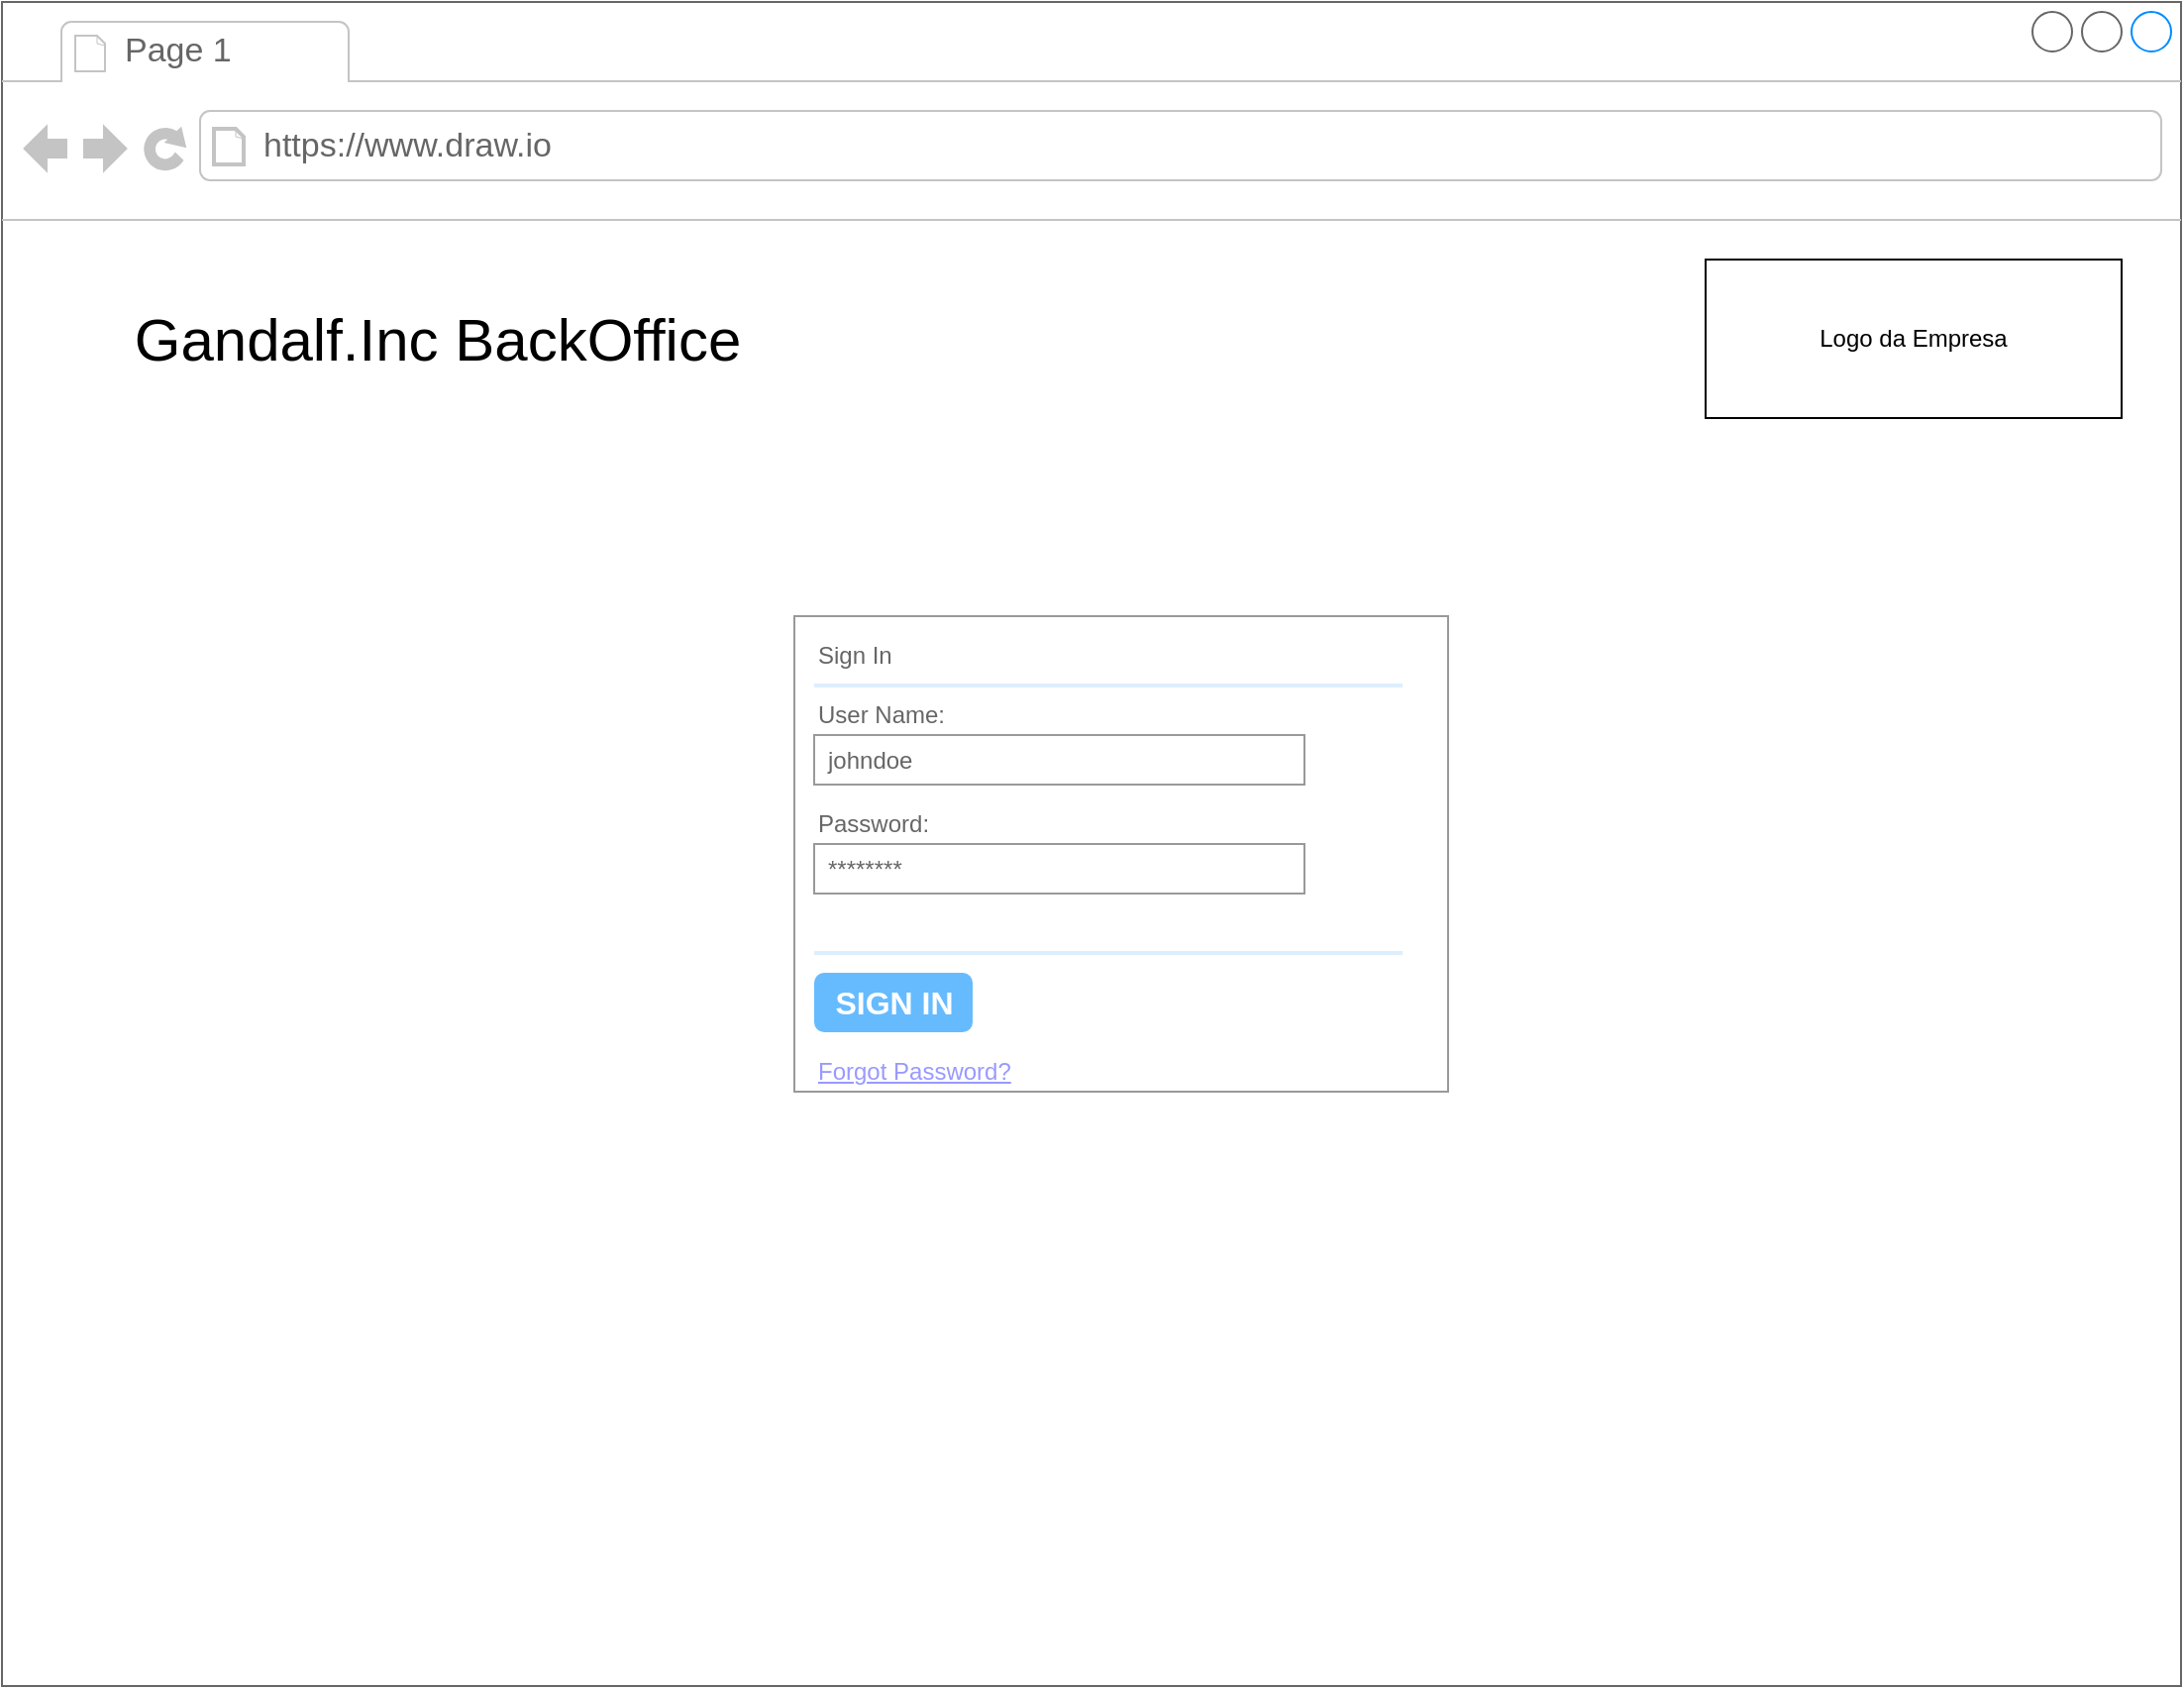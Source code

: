 <mxfile version="21.3.4" type="device" pages="3">
  <diagram name="Index" id="03018318-947c-dd8e-b7a3-06fadd420f32">
    <mxGraphModel dx="2314" dy="1059" grid="1" gridSize="10" guides="1" tooltips="1" connect="1" arrows="1" fold="1" page="1" pageScale="1" pageWidth="1100" pageHeight="850" background="none" math="0" shadow="0">
      <root>
        <mxCell id="0" />
        <mxCell id="1" parent="0" />
        <mxCell id="pczFL7EBJ7Z1fPpIKq4B-1" value="" style="strokeWidth=1;shadow=0;dashed=0;align=center;html=1;shape=mxgraph.mockup.containers.browserWindow;rSize=0;strokeColor=#666666;strokeColor2=#008cff;strokeColor3=#c4c4c4;mainText=,;recursiveResize=0;" vertex="1" parent="1">
          <mxGeometry y="60" width="1100" height="850" as="geometry" />
        </mxCell>
        <mxCell id="pczFL7EBJ7Z1fPpIKq4B-2" value="Page 1" style="strokeWidth=1;shadow=0;dashed=0;align=center;html=1;shape=mxgraph.mockup.containers.anchor;fontSize=17;fontColor=#666666;align=left;whiteSpace=wrap;" vertex="1" parent="pczFL7EBJ7Z1fPpIKq4B-1">
          <mxGeometry x="60" y="12" width="110" height="26" as="geometry" />
        </mxCell>
        <mxCell id="pczFL7EBJ7Z1fPpIKq4B-3" value="https://www.draw.io" style="strokeWidth=1;shadow=0;dashed=0;align=center;html=1;shape=mxgraph.mockup.containers.anchor;rSize=0;fontSize=17;fontColor=#666666;align=left;" vertex="1" parent="pczFL7EBJ7Z1fPpIKq4B-1">
          <mxGeometry x="130" y="60" width="250" height="26" as="geometry" />
        </mxCell>
        <mxCell id="pczFL7EBJ7Z1fPpIKq4B-4" value="" style="strokeWidth=1;shadow=0;dashed=0;align=center;html=1;shape=mxgraph.mockup.forms.rrect;rSize=0;strokeColor=#999999;fillColor=#ffffff;" vertex="1" parent="pczFL7EBJ7Z1fPpIKq4B-1">
          <mxGeometry x="400" y="310" width="330" height="240" as="geometry" />
        </mxCell>
        <mxCell id="pczFL7EBJ7Z1fPpIKq4B-5" value="Sign In" style="strokeWidth=1;shadow=0;dashed=0;align=center;html=1;shape=mxgraph.mockup.forms.anchor;fontSize=12;fontColor=#666666;align=left;resizeWidth=1;spacingLeft=0;" vertex="1" parent="pczFL7EBJ7Z1fPpIKq4B-4">
          <mxGeometry width="165" height="20" relative="1" as="geometry">
            <mxPoint x="10" y="10" as="offset" />
          </mxGeometry>
        </mxCell>
        <mxCell id="pczFL7EBJ7Z1fPpIKq4B-6" value="" style="shape=line;strokeColor=#ddeeff;strokeWidth=2;html=1;resizeWidth=1;" vertex="1" parent="pczFL7EBJ7Z1fPpIKq4B-4">
          <mxGeometry width="297" height="10" relative="1" as="geometry">
            <mxPoint x="10" y="30" as="offset" />
          </mxGeometry>
        </mxCell>
        <mxCell id="pczFL7EBJ7Z1fPpIKq4B-7" value="User Name:" style="strokeWidth=1;shadow=0;dashed=0;align=center;html=1;shape=mxgraph.mockup.forms.anchor;fontSize=12;fontColor=#666666;align=left;resizeWidth=1;spacingLeft=0;" vertex="1" parent="pczFL7EBJ7Z1fPpIKq4B-4">
          <mxGeometry width="165" height="20" relative="1" as="geometry">
            <mxPoint x="10" y="40" as="offset" />
          </mxGeometry>
        </mxCell>
        <mxCell id="pczFL7EBJ7Z1fPpIKq4B-8" value="johndoe" style="strokeWidth=1;shadow=0;dashed=0;align=center;html=1;shape=mxgraph.mockup.forms.rrect;rSize=0;strokeColor=#999999;fontColor=#666666;align=left;spacingLeft=5;resizeWidth=1;" vertex="1" parent="pczFL7EBJ7Z1fPpIKq4B-4">
          <mxGeometry width="247.5" height="25" relative="1" as="geometry">
            <mxPoint x="10" y="60" as="offset" />
          </mxGeometry>
        </mxCell>
        <mxCell id="pczFL7EBJ7Z1fPpIKq4B-9" value="Password:" style="strokeWidth=1;shadow=0;dashed=0;align=center;html=1;shape=mxgraph.mockup.forms.anchor;fontSize=12;fontColor=#666666;align=left;resizeWidth=1;spacingLeft=0;" vertex="1" parent="pczFL7EBJ7Z1fPpIKq4B-4">
          <mxGeometry width="165" height="20" relative="1" as="geometry">
            <mxPoint x="10" y="95" as="offset" />
          </mxGeometry>
        </mxCell>
        <mxCell id="pczFL7EBJ7Z1fPpIKq4B-10" value="********" style="strokeWidth=1;shadow=0;dashed=0;align=center;html=1;shape=mxgraph.mockup.forms.rrect;rSize=0;strokeColor=#999999;fontColor=#666666;align=left;spacingLeft=5;resizeWidth=1;" vertex="1" parent="pczFL7EBJ7Z1fPpIKq4B-4">
          <mxGeometry width="247.5" height="25" relative="1" as="geometry">
            <mxPoint x="10" y="115" as="offset" />
          </mxGeometry>
        </mxCell>
        <mxCell id="pczFL7EBJ7Z1fPpIKq4B-11" value="SIGN IN" style="strokeWidth=1;shadow=0;dashed=0;align=center;html=1;shape=mxgraph.mockup.forms.rrect;rSize=5;strokeColor=none;fontColor=#ffffff;fillColor=#66bbff;fontSize=16;fontStyle=1;" vertex="1" parent="pczFL7EBJ7Z1fPpIKq4B-4">
          <mxGeometry y="1" width="80" height="30" relative="1" as="geometry">
            <mxPoint x="10" y="-60" as="offset" />
          </mxGeometry>
        </mxCell>
        <mxCell id="pczFL7EBJ7Z1fPpIKq4B-12" value="Forgot Password?" style="strokeWidth=1;shadow=0;dashed=0;align=center;html=1;shape=mxgraph.mockup.forms.anchor;fontSize=12;fontColor=#9999ff;align=left;spacingLeft=0;fontStyle=4;resizeWidth=1;" vertex="1" parent="pczFL7EBJ7Z1fPpIKq4B-4">
          <mxGeometry y="1" width="247.5" height="20" relative="1" as="geometry">
            <mxPoint x="10" y="-20" as="offset" />
          </mxGeometry>
        </mxCell>
        <mxCell id="pczFL7EBJ7Z1fPpIKq4B-13" value="" style="shape=line;strokeColor=#ddeeff;strokeWidth=2;html=1;resizeWidth=1;" vertex="1" parent="pczFL7EBJ7Z1fPpIKq4B-4">
          <mxGeometry y="1" width="297" height="10" relative="1" as="geometry">
            <mxPoint x="10" y="-75" as="offset" />
          </mxGeometry>
        </mxCell>
        <mxCell id="pczFL7EBJ7Z1fPpIKq4B-16" value="Logo da Empresa" style="rounded=0;whiteSpace=wrap;html=1;" vertex="1" parent="pczFL7EBJ7Z1fPpIKq4B-1">
          <mxGeometry x="860" y="130" width="210" height="80" as="geometry" />
        </mxCell>
        <mxCell id="pczFL7EBJ7Z1fPpIKq4B-17" value="Gandalf.Inc BackOffice" style="text;html=1;strokeColor=none;fillColor=none;align=center;verticalAlign=middle;whiteSpace=wrap;rounded=0;fontSize=30;" vertex="1" parent="pczFL7EBJ7Z1fPpIKq4B-1">
          <mxGeometry x="10" y="130" width="420" height="80" as="geometry" />
        </mxCell>
      </root>
    </mxGraphModel>
  </diagram>
  <diagram name="dashboard" id="nl6WM0COLVxbT_RVehDY">
    <mxGraphModel dx="1540" dy="1166" grid="1" gridSize="10" guides="1" tooltips="1" connect="1" arrows="1" fold="1" page="1" pageScale="1" pageWidth="1100" pageHeight="850" background="none" math="0" shadow="0">
      <root>
        <mxCell id="le1aidjlX3W2Djtsnfig-0" />
        <mxCell id="le1aidjlX3W2Djtsnfig-1" parent="le1aidjlX3W2Djtsnfig-0" />
        <mxCell id="le1aidjlX3W2Djtsnfig-2" value="" style="strokeWidth=1;shadow=0;dashed=0;align=center;html=1;shape=mxgraph.mockup.containers.browserWindow;rSize=0;strokeColor=#666666;strokeColor2=#008cff;strokeColor3=#c4c4c4;mainText=,;recursiveResize=0;" vertex="1" parent="le1aidjlX3W2Djtsnfig-1">
          <mxGeometry y="50" width="1100" height="850" as="geometry" />
        </mxCell>
        <mxCell id="le1aidjlX3W2Djtsnfig-3" value="Page 1" style="strokeWidth=1;shadow=0;dashed=0;align=center;html=1;shape=mxgraph.mockup.containers.anchor;fontSize=17;fontColor=#666666;align=left;whiteSpace=wrap;" vertex="1" parent="le1aidjlX3W2Djtsnfig-2">
          <mxGeometry x="60" y="12" width="110" height="26" as="geometry" />
        </mxCell>
        <mxCell id="le1aidjlX3W2Djtsnfig-4" value="https://www.draw.io" style="strokeWidth=1;shadow=0;dashed=0;align=center;html=1;shape=mxgraph.mockup.containers.anchor;rSize=0;fontSize=17;fontColor=#666666;align=left;" vertex="1" parent="le1aidjlX3W2Djtsnfig-2">
          <mxGeometry x="130" y="60" width="250" height="26" as="geometry" />
        </mxCell>
        <mxCell id="le1aidjlX3W2Djtsnfig-15" value="Logo da Empresa" style="rounded=0;whiteSpace=wrap;html=1;" vertex="1" parent="le1aidjlX3W2Djtsnfig-2">
          <mxGeometry x="830" y="130" width="210" height="80" as="geometry" />
        </mxCell>
        <mxCell id="le1aidjlX3W2Djtsnfig-16" value="Gandalf.Inc BackOffice" style="text;html=1;strokeColor=none;fillColor=none;align=center;verticalAlign=middle;whiteSpace=wrap;rounded=0;fontSize=30;" vertex="1" parent="le1aidjlX3W2Djtsnfig-2">
          <mxGeometry x="70" y="130" width="330" height="80" as="geometry" />
        </mxCell>
        <mxCell id="GOqb4zvN5GeU8xvBW5eJ-0" value="" style="rounded=0;whiteSpace=wrap;html=1;dashed=1;" vertex="1" parent="le1aidjlX3W2Djtsnfig-2">
          <mxGeometry x="70" y="270" width="970" height="200" as="geometry" />
        </mxCell>
        <mxCell id="GOqb4zvN5GeU8xvBW5eJ-1" value="&lt;h1&gt;Heading&lt;/h1&gt;&lt;p&gt;Lorem ipsum dolor sit amet, consectetur adipisicing elit, sed do eiusmod tempor incididunt ut labore et dolore magna aliqua.&lt;/p&gt;" style="text;html=1;strokeColor=default;fillColor=none;spacing=5;spacingTop=-20;whiteSpace=wrap;overflow=hidden;rounded=0;flipH=1;" vertex="1" parent="le1aidjlX3W2Djtsnfig-2">
          <mxGeometry x="150" y="297.5" width="230" height="145" as="geometry" />
        </mxCell>
        <mxCell id="GOqb4zvN5GeU8xvBW5eJ-2" value="&lt;h1&gt;Heading&lt;/h1&gt;&lt;p&gt;Lorem ipsum dolor sit amet, consectetur adipisicing elit, sed do eiusmod tempor incididunt ut labore et dolore magna aliqua.&lt;/p&gt;" style="text;html=1;strokeColor=default;fillColor=none;spacing=5;spacingTop=-20;whiteSpace=wrap;overflow=hidden;rounded=0;flipH=1;" vertex="1" parent="le1aidjlX3W2Djtsnfig-2">
          <mxGeometry x="450" y="297.5" width="230" height="145" as="geometry" />
        </mxCell>
        <mxCell id="GOqb4zvN5GeU8xvBW5eJ-3" value="&lt;h1&gt;Heading&lt;/h1&gt;&lt;p&gt;Lorem ipsum dolor sit amet, consectetur adipisicing elit, sed do eiusmod tempor incididunt ut labore et dolore magna aliqua.&lt;/p&gt;" style="text;html=1;strokeColor=default;fillColor=none;spacing=5;spacingTop=-20;whiteSpace=wrap;overflow=hidden;rounded=0;flipH=1;" vertex="1" parent="le1aidjlX3W2Djtsnfig-2">
          <mxGeometry x="740" y="297.5" width="230" height="145" as="geometry" />
        </mxCell>
        <mxCell id="GOqb4zvN5GeU8xvBW5eJ-4" value="" style="rounded=0;whiteSpace=wrap;html=1;dashed=1;" vertex="1" parent="le1aidjlX3W2Djtsnfig-2">
          <mxGeometry x="70" y="500" width="970" height="160" as="geometry" />
        </mxCell>
        <mxCell id="GOqb4zvN5GeU8xvBW5eJ-5" value="&lt;h1&gt;Heading&lt;/h1&gt;&lt;p&gt;Lorem ipsum dolor sit amet, consectetur adipisicing&amp;nbsp;&lt;/p&gt;" style="text;html=1;strokeColor=default;fillColor=none;spacing=5;spacingTop=-20;whiteSpace=wrap;overflow=hidden;rounded=0;" vertex="1" parent="le1aidjlX3W2Djtsnfig-2">
          <mxGeometry x="100" y="527.5" width="210" height="92.5" as="geometry" />
        </mxCell>
        <mxCell id="GOqb4zvN5GeU8xvBW5eJ-11" value="&lt;h1&gt;Heading&lt;/h1&gt;&lt;p&gt;Lorem ipsum dolor sit amet, consectetur adipisicing&amp;nbsp;&lt;/p&gt;" style="text;html=1;strokeColor=default;fillColor=none;spacing=5;spacingTop=-20;whiteSpace=wrap;overflow=hidden;rounded=0;" vertex="1" parent="le1aidjlX3W2Djtsnfig-2">
          <mxGeometry x="333" y="527.5" width="210" height="92.5" as="geometry" />
        </mxCell>
        <mxCell id="GOqb4zvN5GeU8xvBW5eJ-12" value="&lt;h1&gt;Heading&lt;/h1&gt;&lt;p&gt;Lorem ipsum dolor sit amet, consectetur adipisicing&amp;nbsp;&lt;/p&gt;" style="text;html=1;strokeColor=default;fillColor=none;spacing=5;spacingTop=-20;whiteSpace=wrap;overflow=hidden;rounded=0;" vertex="1" parent="le1aidjlX3W2Djtsnfig-2">
          <mxGeometry x="567" y="527.5" width="210" height="92.5" as="geometry" />
        </mxCell>
        <mxCell id="GOqb4zvN5GeU8xvBW5eJ-13" value="&lt;h1&gt;Heading&lt;/h1&gt;&lt;p&gt;Lorem ipsum dolor sit amet, consectetur adipisicing&amp;nbsp;&lt;/p&gt;" style="text;html=1;strokeColor=default;fillColor=none;spacing=5;spacingTop=-20;whiteSpace=wrap;overflow=hidden;rounded=0;" vertex="1" parent="le1aidjlX3W2Djtsnfig-2">
          <mxGeometry x="800" y="527.5" width="210" height="92.5" as="geometry" />
        </mxCell>
      </root>
    </mxGraphModel>
  </diagram>
  <diagram name="Clientes" id="oNGtFRbFQrGq5dhSFdXn">
    <mxGraphModel dx="1386" dy="1049" grid="1" gridSize="10" guides="1" tooltips="1" connect="1" arrows="1" fold="1" page="1" pageScale="1" pageWidth="1100" pageHeight="850" background="none" math="0" shadow="0">
      <root>
        <mxCell id="qOBHz_FV8eMda5bh8cIR-0" />
        <mxCell id="qOBHz_FV8eMda5bh8cIR-1" parent="qOBHz_FV8eMda5bh8cIR-0" />
        <mxCell id="qOBHz_FV8eMda5bh8cIR-2" value="" style="strokeWidth=1;shadow=0;dashed=0;align=center;html=1;shape=mxgraph.mockup.containers.browserWindow;rSize=0;strokeColor=#666666;strokeColor2=#008cff;strokeColor3=#c4c4c4;mainText=,;recursiveResize=0;" vertex="1" parent="qOBHz_FV8eMda5bh8cIR-1">
          <mxGeometry y="50" width="1100" height="850" as="geometry" />
        </mxCell>
        <mxCell id="qOBHz_FV8eMda5bh8cIR-3" value="Page 1" style="strokeWidth=1;shadow=0;dashed=0;align=center;html=1;shape=mxgraph.mockup.containers.anchor;fontSize=17;fontColor=#666666;align=left;whiteSpace=wrap;" vertex="1" parent="qOBHz_FV8eMda5bh8cIR-2">
          <mxGeometry x="60" y="12" width="110" height="26" as="geometry" />
        </mxCell>
        <mxCell id="qOBHz_FV8eMda5bh8cIR-4" value="https://www.draw.io" style="strokeWidth=1;shadow=0;dashed=0;align=center;html=1;shape=mxgraph.mockup.containers.anchor;rSize=0;fontSize=17;fontColor=#666666;align=left;" vertex="1" parent="qOBHz_FV8eMda5bh8cIR-2">
          <mxGeometry x="130" y="60" width="250" height="26" as="geometry" />
        </mxCell>
        <mxCell id="qOBHz_FV8eMda5bh8cIR-5" value="Logo da Empresa" style="rounded=0;whiteSpace=wrap;html=1;" vertex="1" parent="qOBHz_FV8eMda5bh8cIR-2">
          <mxGeometry x="830" y="130" width="210" height="80" as="geometry" />
        </mxCell>
        <mxCell id="qOBHz_FV8eMda5bh8cIR-6" value="Gandalf.Inc BackOffice" style="text;html=1;strokeColor=none;fillColor=none;align=center;verticalAlign=middle;whiteSpace=wrap;rounded=0;fontSize=30;" vertex="1" parent="qOBHz_FV8eMda5bh8cIR-2">
          <mxGeometry x="70" y="130" width="330" height="80" as="geometry" />
        </mxCell>
        <mxCell id="qOBHz_FV8eMda5bh8cIR-7" value="" style="rounded=0;whiteSpace=wrap;html=1;dashed=1;" vertex="1" parent="qOBHz_FV8eMda5bh8cIR-2">
          <mxGeometry x="70" y="270" width="970" height="400" as="geometry" />
        </mxCell>
        <mxCell id="0C4KSnT-k8GxdZh0nnLm-0" value="" style="shape=table;html=1;whiteSpace=wrap;startSize=0;container=1;collapsible=0;childLayout=tableLayout;strokeWidth=2;" vertex="1" parent="qOBHz_FV8eMda5bh8cIR-2">
          <mxGeometry x="100" y="295" width="920" height="331" as="geometry" />
        </mxCell>
        <mxCell id="0C4KSnT-k8GxdZh0nnLm-1" value="" style="shape=tableRow;horizontal=0;startSize=0;swimlaneHead=0;swimlaneBody=0;top=0;left=0;bottom=0;right=0;collapsible=0;dropTarget=0;fillColor=none;points=[[0,0.5],[1,0.5]];portConstraint=eastwest;" vertex="1" parent="0C4KSnT-k8GxdZh0nnLm-0">
          <mxGeometry width="920" height="35" as="geometry" />
        </mxCell>
        <mxCell id="0C4KSnT-k8GxdZh0nnLm-2" value="E" style="shape=partialRectangle;html=1;whiteSpace=wrap;connectable=0;fillColor=none;top=0;left=0;bottom=0;right=0;overflow=hidden;fontStyle=1" vertex="1" parent="0C4KSnT-k8GxdZh0nnLm-1">
          <mxGeometry width="115" height="35" as="geometry">
            <mxRectangle width="115" height="35" as="alternateBounds" />
          </mxGeometry>
        </mxCell>
        <mxCell id="0C4KSnT-k8GxdZh0nnLm-3" value="Nome" style="shape=partialRectangle;html=1;whiteSpace=wrap;connectable=0;fillColor=none;top=0;left=0;bottom=0;right=0;overflow=hidden;fontStyle=1" vertex="1" parent="0C4KSnT-k8GxdZh0nnLm-1">
          <mxGeometry x="115" width="115" height="35" as="geometry">
            <mxRectangle width="115" height="35" as="alternateBounds" />
          </mxGeometry>
        </mxCell>
        <mxCell id="0C4KSnT-k8GxdZh0nnLm-10" value="Data de Nascimento" style="shape=partialRectangle;html=1;whiteSpace=wrap;connectable=0;fillColor=none;top=0;left=0;bottom=0;right=0;overflow=hidden;fontStyle=1" vertex="1" parent="0C4KSnT-k8GxdZh0nnLm-1">
          <mxGeometry x="230" width="115" height="35" as="geometry">
            <mxRectangle width="115" height="35" as="alternateBounds" />
          </mxGeometry>
        </mxCell>
        <mxCell id="0C4KSnT-k8GxdZh0nnLm-13" value="Endereço" style="shape=partialRectangle;html=1;whiteSpace=wrap;connectable=0;fillColor=none;top=0;left=0;bottom=0;right=0;overflow=hidden;fontStyle=1" vertex="1" parent="0C4KSnT-k8GxdZh0nnLm-1">
          <mxGeometry x="345" width="115" height="35" as="geometry">
            <mxRectangle width="115" height="35" as="alternateBounds" />
          </mxGeometry>
        </mxCell>
        <mxCell id="0C4KSnT-k8GxdZh0nnLm-16" value="Cidade" style="shape=partialRectangle;html=1;whiteSpace=wrap;connectable=0;fillColor=none;top=0;left=0;bottom=0;right=0;overflow=hidden;fontStyle=1" vertex="1" parent="0C4KSnT-k8GxdZh0nnLm-1">
          <mxGeometry x="460" width="115" height="35" as="geometry">
            <mxRectangle width="115" height="35" as="alternateBounds" />
          </mxGeometry>
        </mxCell>
        <mxCell id="0C4KSnT-k8GxdZh0nnLm-19" value="Email" style="shape=partialRectangle;html=1;whiteSpace=wrap;connectable=0;fillColor=none;top=0;left=0;bottom=0;right=0;overflow=hidden;fontStyle=1" vertex="1" parent="0C4KSnT-k8GxdZh0nnLm-1">
          <mxGeometry x="575" width="115" height="35" as="geometry">
            <mxRectangle width="115" height="35" as="alternateBounds" />
          </mxGeometry>
        </mxCell>
        <mxCell id="0C4KSnT-k8GxdZh0nnLm-22" value="Número de Identificação fiscal" style="shape=partialRectangle;html=1;whiteSpace=wrap;connectable=0;fillColor=none;top=0;left=0;bottom=0;right=0;overflow=hidden;fontStyle=1" vertex="1" parent="0C4KSnT-k8GxdZh0nnLm-1">
          <mxGeometry x="690" width="115" height="35" as="geometry">
            <mxRectangle width="115" height="35" as="alternateBounds" />
          </mxGeometry>
        </mxCell>
        <mxCell id="0C4KSnT-k8GxdZh0nnLm-25" style="shape=partialRectangle;html=1;whiteSpace=wrap;connectable=0;fillColor=none;top=0;left=0;bottom=0;right=0;overflow=hidden;fontStyle=1" vertex="1" parent="0C4KSnT-k8GxdZh0nnLm-1">
          <mxGeometry x="805" width="115" height="35" as="geometry">
            <mxRectangle width="115" height="35" as="alternateBounds" />
          </mxGeometry>
        </mxCell>
        <mxCell id="0C4KSnT-k8GxdZh0nnLm-4" value="" style="shape=tableRow;horizontal=0;startSize=0;swimlaneHead=0;swimlaneBody=0;top=0;left=0;bottom=0;right=0;collapsible=0;dropTarget=0;fillColor=none;points=[[0,0.5],[1,0.5]];portConstraint=eastwest;" vertex="1" parent="0C4KSnT-k8GxdZh0nnLm-0">
          <mxGeometry y="35" width="920" height="26" as="geometry" />
        </mxCell>
        <mxCell id="0C4KSnT-k8GxdZh0nnLm-5" value="row 1, cell 1" style="shape=partialRectangle;html=1;whiteSpace=wrap;connectable=0;fillColor=none;top=0;left=0;bottom=0;right=0;overflow=hidden;" vertex="1" parent="0C4KSnT-k8GxdZh0nnLm-4">
          <mxGeometry width="115" height="26" as="geometry">
            <mxRectangle width="115" height="26" as="alternateBounds" />
          </mxGeometry>
        </mxCell>
        <mxCell id="0C4KSnT-k8GxdZh0nnLm-6" value="row 1, cell 2" style="shape=partialRectangle;html=1;whiteSpace=wrap;connectable=0;fillColor=none;top=0;left=0;bottom=0;right=0;overflow=hidden;" vertex="1" parent="0C4KSnT-k8GxdZh0nnLm-4">
          <mxGeometry x="115" width="115" height="26" as="geometry">
            <mxRectangle width="115" height="26" as="alternateBounds" />
          </mxGeometry>
        </mxCell>
        <mxCell id="0C4KSnT-k8GxdZh0nnLm-11" style="shape=partialRectangle;html=1;whiteSpace=wrap;connectable=0;fillColor=none;top=0;left=0;bottom=0;right=0;overflow=hidden;" vertex="1" parent="0C4KSnT-k8GxdZh0nnLm-4">
          <mxGeometry x="230" width="115" height="26" as="geometry">
            <mxRectangle width="115" height="26" as="alternateBounds" />
          </mxGeometry>
        </mxCell>
        <mxCell id="0C4KSnT-k8GxdZh0nnLm-14" style="shape=partialRectangle;html=1;whiteSpace=wrap;connectable=0;fillColor=none;top=0;left=0;bottom=0;right=0;overflow=hidden;" vertex="1" parent="0C4KSnT-k8GxdZh0nnLm-4">
          <mxGeometry x="345" width="115" height="26" as="geometry">
            <mxRectangle width="115" height="26" as="alternateBounds" />
          </mxGeometry>
        </mxCell>
        <mxCell id="0C4KSnT-k8GxdZh0nnLm-17" style="shape=partialRectangle;html=1;whiteSpace=wrap;connectable=0;fillColor=none;top=0;left=0;bottom=0;right=0;overflow=hidden;" vertex="1" parent="0C4KSnT-k8GxdZh0nnLm-4">
          <mxGeometry x="460" width="115" height="26" as="geometry">
            <mxRectangle width="115" height="26" as="alternateBounds" />
          </mxGeometry>
        </mxCell>
        <mxCell id="0C4KSnT-k8GxdZh0nnLm-20" style="shape=partialRectangle;html=1;whiteSpace=wrap;connectable=0;fillColor=none;top=0;left=0;bottom=0;right=0;overflow=hidden;" vertex="1" parent="0C4KSnT-k8GxdZh0nnLm-4">
          <mxGeometry x="575" width="115" height="26" as="geometry">
            <mxRectangle width="115" height="26" as="alternateBounds" />
          </mxGeometry>
        </mxCell>
        <mxCell id="0C4KSnT-k8GxdZh0nnLm-23" style="shape=partialRectangle;html=1;whiteSpace=wrap;connectable=0;fillColor=none;top=0;left=0;bottom=0;right=0;overflow=hidden;" vertex="1" parent="0C4KSnT-k8GxdZh0nnLm-4">
          <mxGeometry x="690" width="115" height="26" as="geometry">
            <mxRectangle width="115" height="26" as="alternateBounds" />
          </mxGeometry>
        </mxCell>
        <mxCell id="0C4KSnT-k8GxdZh0nnLm-26" style="shape=partialRectangle;html=1;whiteSpace=wrap;connectable=0;fillColor=none;top=0;left=0;bottom=0;right=0;overflow=hidden;" vertex="1" parent="0C4KSnT-k8GxdZh0nnLm-4">
          <mxGeometry x="805" width="115" height="26" as="geometry">
            <mxRectangle width="115" height="26" as="alternateBounds" />
          </mxGeometry>
        </mxCell>
        <mxCell id="0C4KSnT-k8GxdZh0nnLm-7" value="" style="shape=tableRow;horizontal=0;startSize=0;swimlaneHead=0;swimlaneBody=0;top=0;left=0;bottom=0;right=0;collapsible=0;dropTarget=0;fillColor=none;points=[[0,0.5],[1,0.5]];portConstraint=eastwest;" vertex="1" parent="0C4KSnT-k8GxdZh0nnLm-0">
          <mxGeometry y="61" width="920" height="27" as="geometry" />
        </mxCell>
        <mxCell id="0C4KSnT-k8GxdZh0nnLm-8" value="row 2, cell 1" style="shape=partialRectangle;html=1;whiteSpace=wrap;connectable=0;fillColor=none;top=0;left=0;bottom=0;right=0;overflow=hidden;" vertex="1" parent="0C4KSnT-k8GxdZh0nnLm-7">
          <mxGeometry width="115" height="27" as="geometry">
            <mxRectangle width="115" height="27" as="alternateBounds" />
          </mxGeometry>
        </mxCell>
        <mxCell id="0C4KSnT-k8GxdZh0nnLm-9" value="row 2, cell 2" style="shape=partialRectangle;html=1;whiteSpace=wrap;connectable=0;fillColor=none;top=0;left=0;bottom=0;right=0;overflow=hidden;" vertex="1" parent="0C4KSnT-k8GxdZh0nnLm-7">
          <mxGeometry x="115" width="115" height="27" as="geometry">
            <mxRectangle width="115" height="27" as="alternateBounds" />
          </mxGeometry>
        </mxCell>
        <mxCell id="0C4KSnT-k8GxdZh0nnLm-12" style="shape=partialRectangle;html=1;whiteSpace=wrap;connectable=0;fillColor=none;top=0;left=0;bottom=0;right=0;overflow=hidden;" vertex="1" parent="0C4KSnT-k8GxdZh0nnLm-7">
          <mxGeometry x="230" width="115" height="27" as="geometry">
            <mxRectangle width="115" height="27" as="alternateBounds" />
          </mxGeometry>
        </mxCell>
        <mxCell id="0C4KSnT-k8GxdZh0nnLm-15" style="shape=partialRectangle;html=1;whiteSpace=wrap;connectable=0;fillColor=none;top=0;left=0;bottom=0;right=0;overflow=hidden;" vertex="1" parent="0C4KSnT-k8GxdZh0nnLm-7">
          <mxGeometry x="345" width="115" height="27" as="geometry">
            <mxRectangle width="115" height="27" as="alternateBounds" />
          </mxGeometry>
        </mxCell>
        <mxCell id="0C4KSnT-k8GxdZh0nnLm-18" style="shape=partialRectangle;html=1;whiteSpace=wrap;connectable=0;fillColor=none;top=0;left=0;bottom=0;right=0;overflow=hidden;" vertex="1" parent="0C4KSnT-k8GxdZh0nnLm-7">
          <mxGeometry x="460" width="115" height="27" as="geometry">
            <mxRectangle width="115" height="27" as="alternateBounds" />
          </mxGeometry>
        </mxCell>
        <mxCell id="0C4KSnT-k8GxdZh0nnLm-21" style="shape=partialRectangle;html=1;whiteSpace=wrap;connectable=0;fillColor=none;top=0;left=0;bottom=0;right=0;overflow=hidden;" vertex="1" parent="0C4KSnT-k8GxdZh0nnLm-7">
          <mxGeometry x="575" width="115" height="27" as="geometry">
            <mxRectangle width="115" height="27" as="alternateBounds" />
          </mxGeometry>
        </mxCell>
        <mxCell id="0C4KSnT-k8GxdZh0nnLm-24" style="shape=partialRectangle;html=1;whiteSpace=wrap;connectable=0;fillColor=none;top=0;left=0;bottom=0;right=0;overflow=hidden;" vertex="1" parent="0C4KSnT-k8GxdZh0nnLm-7">
          <mxGeometry x="690" width="115" height="27" as="geometry">
            <mxRectangle width="115" height="27" as="alternateBounds" />
          </mxGeometry>
        </mxCell>
        <mxCell id="0C4KSnT-k8GxdZh0nnLm-27" style="shape=partialRectangle;html=1;whiteSpace=wrap;connectable=0;fillColor=none;top=0;left=0;bottom=0;right=0;overflow=hidden;" vertex="1" parent="0C4KSnT-k8GxdZh0nnLm-7">
          <mxGeometry x="805" width="115" height="27" as="geometry">
            <mxRectangle width="115" height="27" as="alternateBounds" />
          </mxGeometry>
        </mxCell>
        <mxCell id="0C4KSnT-k8GxdZh0nnLm-34" style="shape=tableRow;horizontal=0;startSize=0;swimlaneHead=0;swimlaneBody=0;top=0;left=0;bottom=0;right=0;collapsible=0;dropTarget=0;fillColor=none;points=[[0,0.5],[1,0.5]];portConstraint=eastwest;" vertex="1" parent="0C4KSnT-k8GxdZh0nnLm-0">
          <mxGeometry y="88" width="920" height="27" as="geometry" />
        </mxCell>
        <mxCell id="0C4KSnT-k8GxdZh0nnLm-35" style="shape=partialRectangle;html=1;whiteSpace=wrap;connectable=0;fillColor=none;top=0;left=0;bottom=0;right=0;overflow=hidden;" vertex="1" parent="0C4KSnT-k8GxdZh0nnLm-34">
          <mxGeometry width="115" height="27" as="geometry">
            <mxRectangle width="115" height="27" as="alternateBounds" />
          </mxGeometry>
        </mxCell>
        <mxCell id="0C4KSnT-k8GxdZh0nnLm-36" style="shape=partialRectangle;html=1;whiteSpace=wrap;connectable=0;fillColor=none;top=0;left=0;bottom=0;right=0;overflow=hidden;" vertex="1" parent="0C4KSnT-k8GxdZh0nnLm-34">
          <mxGeometry x="115" width="115" height="27" as="geometry">
            <mxRectangle width="115" height="27" as="alternateBounds" />
          </mxGeometry>
        </mxCell>
        <mxCell id="0C4KSnT-k8GxdZh0nnLm-37" style="shape=partialRectangle;html=1;whiteSpace=wrap;connectable=0;fillColor=none;top=0;left=0;bottom=0;right=0;overflow=hidden;" vertex="1" parent="0C4KSnT-k8GxdZh0nnLm-34">
          <mxGeometry x="230" width="115" height="27" as="geometry">
            <mxRectangle width="115" height="27" as="alternateBounds" />
          </mxGeometry>
        </mxCell>
        <mxCell id="0C4KSnT-k8GxdZh0nnLm-38" style="shape=partialRectangle;html=1;whiteSpace=wrap;connectable=0;fillColor=none;top=0;left=0;bottom=0;right=0;overflow=hidden;" vertex="1" parent="0C4KSnT-k8GxdZh0nnLm-34">
          <mxGeometry x="345" width="115" height="27" as="geometry">
            <mxRectangle width="115" height="27" as="alternateBounds" />
          </mxGeometry>
        </mxCell>
        <mxCell id="0C4KSnT-k8GxdZh0nnLm-39" style="shape=partialRectangle;html=1;whiteSpace=wrap;connectable=0;fillColor=none;top=0;left=0;bottom=0;right=0;overflow=hidden;" vertex="1" parent="0C4KSnT-k8GxdZh0nnLm-34">
          <mxGeometry x="460" width="115" height="27" as="geometry">
            <mxRectangle width="115" height="27" as="alternateBounds" />
          </mxGeometry>
        </mxCell>
        <mxCell id="0C4KSnT-k8GxdZh0nnLm-40" style="shape=partialRectangle;html=1;whiteSpace=wrap;connectable=0;fillColor=none;top=0;left=0;bottom=0;right=0;overflow=hidden;" vertex="1" parent="0C4KSnT-k8GxdZh0nnLm-34">
          <mxGeometry x="575" width="115" height="27" as="geometry">
            <mxRectangle width="115" height="27" as="alternateBounds" />
          </mxGeometry>
        </mxCell>
        <mxCell id="0C4KSnT-k8GxdZh0nnLm-41" style="shape=partialRectangle;html=1;whiteSpace=wrap;connectable=0;fillColor=none;top=0;left=0;bottom=0;right=0;overflow=hidden;" vertex="1" parent="0C4KSnT-k8GxdZh0nnLm-34">
          <mxGeometry x="690" width="115" height="27" as="geometry">
            <mxRectangle width="115" height="27" as="alternateBounds" />
          </mxGeometry>
        </mxCell>
        <mxCell id="0C4KSnT-k8GxdZh0nnLm-42" style="shape=partialRectangle;html=1;whiteSpace=wrap;connectable=0;fillColor=none;top=0;left=0;bottom=0;right=0;overflow=hidden;" vertex="1" parent="0C4KSnT-k8GxdZh0nnLm-34">
          <mxGeometry x="805" width="115" height="27" as="geometry">
            <mxRectangle width="115" height="27" as="alternateBounds" />
          </mxGeometry>
        </mxCell>
        <mxCell id="0C4KSnT-k8GxdZh0nnLm-43" style="shape=tableRow;horizontal=0;startSize=0;swimlaneHead=0;swimlaneBody=0;top=0;left=0;bottom=0;right=0;collapsible=0;dropTarget=0;fillColor=none;points=[[0,0.5],[1,0.5]];portConstraint=eastwest;" vertex="1" parent="0C4KSnT-k8GxdZh0nnLm-0">
          <mxGeometry y="115" width="920" height="27" as="geometry" />
        </mxCell>
        <mxCell id="0C4KSnT-k8GxdZh0nnLm-44" style="shape=partialRectangle;html=1;whiteSpace=wrap;connectable=0;fillColor=none;top=0;left=0;bottom=0;right=0;overflow=hidden;" vertex="1" parent="0C4KSnT-k8GxdZh0nnLm-43">
          <mxGeometry width="115" height="27" as="geometry">
            <mxRectangle width="115" height="27" as="alternateBounds" />
          </mxGeometry>
        </mxCell>
        <mxCell id="0C4KSnT-k8GxdZh0nnLm-45" style="shape=partialRectangle;html=1;whiteSpace=wrap;connectable=0;fillColor=none;top=0;left=0;bottom=0;right=0;overflow=hidden;" vertex="1" parent="0C4KSnT-k8GxdZh0nnLm-43">
          <mxGeometry x="115" width="115" height="27" as="geometry">
            <mxRectangle width="115" height="27" as="alternateBounds" />
          </mxGeometry>
        </mxCell>
        <mxCell id="0C4KSnT-k8GxdZh0nnLm-46" style="shape=partialRectangle;html=1;whiteSpace=wrap;connectable=0;fillColor=none;top=0;left=0;bottom=0;right=0;overflow=hidden;" vertex="1" parent="0C4KSnT-k8GxdZh0nnLm-43">
          <mxGeometry x="230" width="115" height="27" as="geometry">
            <mxRectangle width="115" height="27" as="alternateBounds" />
          </mxGeometry>
        </mxCell>
        <mxCell id="0C4KSnT-k8GxdZh0nnLm-47" style="shape=partialRectangle;html=1;whiteSpace=wrap;connectable=0;fillColor=none;top=0;left=0;bottom=0;right=0;overflow=hidden;" vertex="1" parent="0C4KSnT-k8GxdZh0nnLm-43">
          <mxGeometry x="345" width="115" height="27" as="geometry">
            <mxRectangle width="115" height="27" as="alternateBounds" />
          </mxGeometry>
        </mxCell>
        <mxCell id="0C4KSnT-k8GxdZh0nnLm-48" style="shape=partialRectangle;html=1;whiteSpace=wrap;connectable=0;fillColor=none;top=0;left=0;bottom=0;right=0;overflow=hidden;" vertex="1" parent="0C4KSnT-k8GxdZh0nnLm-43">
          <mxGeometry x="460" width="115" height="27" as="geometry">
            <mxRectangle width="115" height="27" as="alternateBounds" />
          </mxGeometry>
        </mxCell>
        <mxCell id="0C4KSnT-k8GxdZh0nnLm-49" style="shape=partialRectangle;html=1;whiteSpace=wrap;connectable=0;fillColor=none;top=0;left=0;bottom=0;right=0;overflow=hidden;" vertex="1" parent="0C4KSnT-k8GxdZh0nnLm-43">
          <mxGeometry x="575" width="115" height="27" as="geometry">
            <mxRectangle width="115" height="27" as="alternateBounds" />
          </mxGeometry>
        </mxCell>
        <mxCell id="0C4KSnT-k8GxdZh0nnLm-50" style="shape=partialRectangle;html=1;whiteSpace=wrap;connectable=0;fillColor=none;top=0;left=0;bottom=0;right=0;overflow=hidden;" vertex="1" parent="0C4KSnT-k8GxdZh0nnLm-43">
          <mxGeometry x="690" width="115" height="27" as="geometry">
            <mxRectangle width="115" height="27" as="alternateBounds" />
          </mxGeometry>
        </mxCell>
        <mxCell id="0C4KSnT-k8GxdZh0nnLm-51" style="shape=partialRectangle;html=1;whiteSpace=wrap;connectable=0;fillColor=none;top=0;left=0;bottom=0;right=0;overflow=hidden;" vertex="1" parent="0C4KSnT-k8GxdZh0nnLm-43">
          <mxGeometry x="805" width="115" height="27" as="geometry">
            <mxRectangle width="115" height="27" as="alternateBounds" />
          </mxGeometry>
        </mxCell>
        <mxCell id="0C4KSnT-k8GxdZh0nnLm-52" style="shape=tableRow;horizontal=0;startSize=0;swimlaneHead=0;swimlaneBody=0;top=0;left=0;bottom=0;right=0;collapsible=0;dropTarget=0;fillColor=none;points=[[0,0.5],[1,0.5]];portConstraint=eastwest;" vertex="1" parent="0C4KSnT-k8GxdZh0nnLm-0">
          <mxGeometry y="142" width="920" height="27" as="geometry" />
        </mxCell>
        <mxCell id="0C4KSnT-k8GxdZh0nnLm-53" style="shape=partialRectangle;html=1;whiteSpace=wrap;connectable=0;fillColor=none;top=0;left=0;bottom=0;right=0;overflow=hidden;" vertex="1" parent="0C4KSnT-k8GxdZh0nnLm-52">
          <mxGeometry width="115" height="27" as="geometry">
            <mxRectangle width="115" height="27" as="alternateBounds" />
          </mxGeometry>
        </mxCell>
        <mxCell id="0C4KSnT-k8GxdZh0nnLm-54" style="shape=partialRectangle;html=1;whiteSpace=wrap;connectable=0;fillColor=none;top=0;left=0;bottom=0;right=0;overflow=hidden;" vertex="1" parent="0C4KSnT-k8GxdZh0nnLm-52">
          <mxGeometry x="115" width="115" height="27" as="geometry">
            <mxRectangle width="115" height="27" as="alternateBounds" />
          </mxGeometry>
        </mxCell>
        <mxCell id="0C4KSnT-k8GxdZh0nnLm-55" style="shape=partialRectangle;html=1;whiteSpace=wrap;connectable=0;fillColor=none;top=0;left=0;bottom=0;right=0;overflow=hidden;" vertex="1" parent="0C4KSnT-k8GxdZh0nnLm-52">
          <mxGeometry x="230" width="115" height="27" as="geometry">
            <mxRectangle width="115" height="27" as="alternateBounds" />
          </mxGeometry>
        </mxCell>
        <mxCell id="0C4KSnT-k8GxdZh0nnLm-56" style="shape=partialRectangle;html=1;whiteSpace=wrap;connectable=0;fillColor=none;top=0;left=0;bottom=0;right=0;overflow=hidden;" vertex="1" parent="0C4KSnT-k8GxdZh0nnLm-52">
          <mxGeometry x="345" width="115" height="27" as="geometry">
            <mxRectangle width="115" height="27" as="alternateBounds" />
          </mxGeometry>
        </mxCell>
        <mxCell id="0C4KSnT-k8GxdZh0nnLm-57" style="shape=partialRectangle;html=1;whiteSpace=wrap;connectable=0;fillColor=none;top=0;left=0;bottom=0;right=0;overflow=hidden;" vertex="1" parent="0C4KSnT-k8GxdZh0nnLm-52">
          <mxGeometry x="460" width="115" height="27" as="geometry">
            <mxRectangle width="115" height="27" as="alternateBounds" />
          </mxGeometry>
        </mxCell>
        <mxCell id="0C4KSnT-k8GxdZh0nnLm-58" style="shape=partialRectangle;html=1;whiteSpace=wrap;connectable=0;fillColor=none;top=0;left=0;bottom=0;right=0;overflow=hidden;" vertex="1" parent="0C4KSnT-k8GxdZh0nnLm-52">
          <mxGeometry x="575" width="115" height="27" as="geometry">
            <mxRectangle width="115" height="27" as="alternateBounds" />
          </mxGeometry>
        </mxCell>
        <mxCell id="0C4KSnT-k8GxdZh0nnLm-59" style="shape=partialRectangle;html=1;whiteSpace=wrap;connectable=0;fillColor=none;top=0;left=0;bottom=0;right=0;overflow=hidden;" vertex="1" parent="0C4KSnT-k8GxdZh0nnLm-52">
          <mxGeometry x="690" width="115" height="27" as="geometry">
            <mxRectangle width="115" height="27" as="alternateBounds" />
          </mxGeometry>
        </mxCell>
        <mxCell id="0C4KSnT-k8GxdZh0nnLm-60" style="shape=partialRectangle;html=1;whiteSpace=wrap;connectable=0;fillColor=none;top=0;left=0;bottom=0;right=0;overflow=hidden;" vertex="1" parent="0C4KSnT-k8GxdZh0nnLm-52">
          <mxGeometry x="805" width="115" height="27" as="geometry">
            <mxRectangle width="115" height="27" as="alternateBounds" />
          </mxGeometry>
        </mxCell>
        <mxCell id="0C4KSnT-k8GxdZh0nnLm-61" style="shape=tableRow;horizontal=0;startSize=0;swimlaneHead=0;swimlaneBody=0;top=0;left=0;bottom=0;right=0;collapsible=0;dropTarget=0;fillColor=none;points=[[0,0.5],[1,0.5]];portConstraint=eastwest;" vertex="1" parent="0C4KSnT-k8GxdZh0nnLm-0">
          <mxGeometry y="169" width="920" height="27" as="geometry" />
        </mxCell>
        <mxCell id="0C4KSnT-k8GxdZh0nnLm-62" style="shape=partialRectangle;html=1;whiteSpace=wrap;connectable=0;fillColor=none;top=0;left=0;bottom=0;right=0;overflow=hidden;" vertex="1" parent="0C4KSnT-k8GxdZh0nnLm-61">
          <mxGeometry width="115" height="27" as="geometry">
            <mxRectangle width="115" height="27" as="alternateBounds" />
          </mxGeometry>
        </mxCell>
        <mxCell id="0C4KSnT-k8GxdZh0nnLm-63" style="shape=partialRectangle;html=1;whiteSpace=wrap;connectable=0;fillColor=none;top=0;left=0;bottom=0;right=0;overflow=hidden;" vertex="1" parent="0C4KSnT-k8GxdZh0nnLm-61">
          <mxGeometry x="115" width="115" height="27" as="geometry">
            <mxRectangle width="115" height="27" as="alternateBounds" />
          </mxGeometry>
        </mxCell>
        <mxCell id="0C4KSnT-k8GxdZh0nnLm-64" style="shape=partialRectangle;html=1;whiteSpace=wrap;connectable=0;fillColor=none;top=0;left=0;bottom=0;right=0;overflow=hidden;" vertex="1" parent="0C4KSnT-k8GxdZh0nnLm-61">
          <mxGeometry x="230" width="115" height="27" as="geometry">
            <mxRectangle width="115" height="27" as="alternateBounds" />
          </mxGeometry>
        </mxCell>
        <mxCell id="0C4KSnT-k8GxdZh0nnLm-65" style="shape=partialRectangle;html=1;whiteSpace=wrap;connectable=0;fillColor=none;top=0;left=0;bottom=0;right=0;overflow=hidden;" vertex="1" parent="0C4KSnT-k8GxdZh0nnLm-61">
          <mxGeometry x="345" width="115" height="27" as="geometry">
            <mxRectangle width="115" height="27" as="alternateBounds" />
          </mxGeometry>
        </mxCell>
        <mxCell id="0C4KSnT-k8GxdZh0nnLm-66" style="shape=partialRectangle;html=1;whiteSpace=wrap;connectable=0;fillColor=none;top=0;left=0;bottom=0;right=0;overflow=hidden;" vertex="1" parent="0C4KSnT-k8GxdZh0nnLm-61">
          <mxGeometry x="460" width="115" height="27" as="geometry">
            <mxRectangle width="115" height="27" as="alternateBounds" />
          </mxGeometry>
        </mxCell>
        <mxCell id="0C4KSnT-k8GxdZh0nnLm-67" style="shape=partialRectangle;html=1;whiteSpace=wrap;connectable=0;fillColor=none;top=0;left=0;bottom=0;right=0;overflow=hidden;" vertex="1" parent="0C4KSnT-k8GxdZh0nnLm-61">
          <mxGeometry x="575" width="115" height="27" as="geometry">
            <mxRectangle width="115" height="27" as="alternateBounds" />
          </mxGeometry>
        </mxCell>
        <mxCell id="0C4KSnT-k8GxdZh0nnLm-68" style="shape=partialRectangle;html=1;whiteSpace=wrap;connectable=0;fillColor=none;top=0;left=0;bottom=0;right=0;overflow=hidden;" vertex="1" parent="0C4KSnT-k8GxdZh0nnLm-61">
          <mxGeometry x="690" width="115" height="27" as="geometry">
            <mxRectangle width="115" height="27" as="alternateBounds" />
          </mxGeometry>
        </mxCell>
        <mxCell id="0C4KSnT-k8GxdZh0nnLm-69" style="shape=partialRectangle;html=1;whiteSpace=wrap;connectable=0;fillColor=none;top=0;left=0;bottom=0;right=0;overflow=hidden;" vertex="1" parent="0C4KSnT-k8GxdZh0nnLm-61">
          <mxGeometry x="805" width="115" height="27" as="geometry">
            <mxRectangle width="115" height="27" as="alternateBounds" />
          </mxGeometry>
        </mxCell>
        <mxCell id="0C4KSnT-k8GxdZh0nnLm-70" style="shape=tableRow;horizontal=0;startSize=0;swimlaneHead=0;swimlaneBody=0;top=0;left=0;bottom=0;right=0;collapsible=0;dropTarget=0;fillColor=none;points=[[0,0.5],[1,0.5]];portConstraint=eastwest;" vertex="1" parent="0C4KSnT-k8GxdZh0nnLm-0">
          <mxGeometry y="196" width="920" height="27" as="geometry" />
        </mxCell>
        <mxCell id="0C4KSnT-k8GxdZh0nnLm-71" style="shape=partialRectangle;html=1;whiteSpace=wrap;connectable=0;fillColor=none;top=0;left=0;bottom=0;right=0;overflow=hidden;" vertex="1" parent="0C4KSnT-k8GxdZh0nnLm-70">
          <mxGeometry width="115" height="27" as="geometry">
            <mxRectangle width="115" height="27" as="alternateBounds" />
          </mxGeometry>
        </mxCell>
        <mxCell id="0C4KSnT-k8GxdZh0nnLm-72" style="shape=partialRectangle;html=1;whiteSpace=wrap;connectable=0;fillColor=none;top=0;left=0;bottom=0;right=0;overflow=hidden;" vertex="1" parent="0C4KSnT-k8GxdZh0nnLm-70">
          <mxGeometry x="115" width="115" height="27" as="geometry">
            <mxRectangle width="115" height="27" as="alternateBounds" />
          </mxGeometry>
        </mxCell>
        <mxCell id="0C4KSnT-k8GxdZh0nnLm-73" style="shape=partialRectangle;html=1;whiteSpace=wrap;connectable=0;fillColor=none;top=0;left=0;bottom=0;right=0;overflow=hidden;" vertex="1" parent="0C4KSnT-k8GxdZh0nnLm-70">
          <mxGeometry x="230" width="115" height="27" as="geometry">
            <mxRectangle width="115" height="27" as="alternateBounds" />
          </mxGeometry>
        </mxCell>
        <mxCell id="0C4KSnT-k8GxdZh0nnLm-74" style="shape=partialRectangle;html=1;whiteSpace=wrap;connectable=0;fillColor=none;top=0;left=0;bottom=0;right=0;overflow=hidden;" vertex="1" parent="0C4KSnT-k8GxdZh0nnLm-70">
          <mxGeometry x="345" width="115" height="27" as="geometry">
            <mxRectangle width="115" height="27" as="alternateBounds" />
          </mxGeometry>
        </mxCell>
        <mxCell id="0C4KSnT-k8GxdZh0nnLm-75" style="shape=partialRectangle;html=1;whiteSpace=wrap;connectable=0;fillColor=none;top=0;left=0;bottom=0;right=0;overflow=hidden;" vertex="1" parent="0C4KSnT-k8GxdZh0nnLm-70">
          <mxGeometry x="460" width="115" height="27" as="geometry">
            <mxRectangle width="115" height="27" as="alternateBounds" />
          </mxGeometry>
        </mxCell>
        <mxCell id="0C4KSnT-k8GxdZh0nnLm-76" style="shape=partialRectangle;html=1;whiteSpace=wrap;connectable=0;fillColor=none;top=0;left=0;bottom=0;right=0;overflow=hidden;" vertex="1" parent="0C4KSnT-k8GxdZh0nnLm-70">
          <mxGeometry x="575" width="115" height="27" as="geometry">
            <mxRectangle width="115" height="27" as="alternateBounds" />
          </mxGeometry>
        </mxCell>
        <mxCell id="0C4KSnT-k8GxdZh0nnLm-77" style="shape=partialRectangle;html=1;whiteSpace=wrap;connectable=0;fillColor=none;top=0;left=0;bottom=0;right=0;overflow=hidden;" vertex="1" parent="0C4KSnT-k8GxdZh0nnLm-70">
          <mxGeometry x="690" width="115" height="27" as="geometry">
            <mxRectangle width="115" height="27" as="alternateBounds" />
          </mxGeometry>
        </mxCell>
        <mxCell id="0C4KSnT-k8GxdZh0nnLm-78" style="shape=partialRectangle;html=1;whiteSpace=wrap;connectable=0;fillColor=none;top=0;left=0;bottom=0;right=0;overflow=hidden;" vertex="1" parent="0C4KSnT-k8GxdZh0nnLm-70">
          <mxGeometry x="805" width="115" height="27" as="geometry">
            <mxRectangle width="115" height="27" as="alternateBounds" />
          </mxGeometry>
        </mxCell>
        <mxCell id="0C4KSnT-k8GxdZh0nnLm-79" style="shape=tableRow;horizontal=0;startSize=0;swimlaneHead=0;swimlaneBody=0;top=0;left=0;bottom=0;right=0;collapsible=0;dropTarget=0;fillColor=none;points=[[0,0.5],[1,0.5]];portConstraint=eastwest;" vertex="1" parent="0C4KSnT-k8GxdZh0nnLm-0">
          <mxGeometry y="223" width="920" height="27" as="geometry" />
        </mxCell>
        <mxCell id="0C4KSnT-k8GxdZh0nnLm-80" style="shape=partialRectangle;html=1;whiteSpace=wrap;connectable=0;fillColor=none;top=0;left=0;bottom=0;right=0;overflow=hidden;" vertex="1" parent="0C4KSnT-k8GxdZh0nnLm-79">
          <mxGeometry width="115" height="27" as="geometry">
            <mxRectangle width="115" height="27" as="alternateBounds" />
          </mxGeometry>
        </mxCell>
        <mxCell id="0C4KSnT-k8GxdZh0nnLm-81" style="shape=partialRectangle;html=1;whiteSpace=wrap;connectable=0;fillColor=none;top=0;left=0;bottom=0;right=0;overflow=hidden;" vertex="1" parent="0C4KSnT-k8GxdZh0nnLm-79">
          <mxGeometry x="115" width="115" height="27" as="geometry">
            <mxRectangle width="115" height="27" as="alternateBounds" />
          </mxGeometry>
        </mxCell>
        <mxCell id="0C4KSnT-k8GxdZh0nnLm-82" style="shape=partialRectangle;html=1;whiteSpace=wrap;connectable=0;fillColor=none;top=0;left=0;bottom=0;right=0;overflow=hidden;" vertex="1" parent="0C4KSnT-k8GxdZh0nnLm-79">
          <mxGeometry x="230" width="115" height="27" as="geometry">
            <mxRectangle width="115" height="27" as="alternateBounds" />
          </mxGeometry>
        </mxCell>
        <mxCell id="0C4KSnT-k8GxdZh0nnLm-83" style="shape=partialRectangle;html=1;whiteSpace=wrap;connectable=0;fillColor=none;top=0;left=0;bottom=0;right=0;overflow=hidden;" vertex="1" parent="0C4KSnT-k8GxdZh0nnLm-79">
          <mxGeometry x="345" width="115" height="27" as="geometry">
            <mxRectangle width="115" height="27" as="alternateBounds" />
          </mxGeometry>
        </mxCell>
        <mxCell id="0C4KSnT-k8GxdZh0nnLm-84" style="shape=partialRectangle;html=1;whiteSpace=wrap;connectable=0;fillColor=none;top=0;left=0;bottom=0;right=0;overflow=hidden;" vertex="1" parent="0C4KSnT-k8GxdZh0nnLm-79">
          <mxGeometry x="460" width="115" height="27" as="geometry">
            <mxRectangle width="115" height="27" as="alternateBounds" />
          </mxGeometry>
        </mxCell>
        <mxCell id="0C4KSnT-k8GxdZh0nnLm-85" style="shape=partialRectangle;html=1;whiteSpace=wrap;connectable=0;fillColor=none;top=0;left=0;bottom=0;right=0;overflow=hidden;" vertex="1" parent="0C4KSnT-k8GxdZh0nnLm-79">
          <mxGeometry x="575" width="115" height="27" as="geometry">
            <mxRectangle width="115" height="27" as="alternateBounds" />
          </mxGeometry>
        </mxCell>
        <mxCell id="0C4KSnT-k8GxdZh0nnLm-86" style="shape=partialRectangle;html=1;whiteSpace=wrap;connectable=0;fillColor=none;top=0;left=0;bottom=0;right=0;overflow=hidden;" vertex="1" parent="0C4KSnT-k8GxdZh0nnLm-79">
          <mxGeometry x="690" width="115" height="27" as="geometry">
            <mxRectangle width="115" height="27" as="alternateBounds" />
          </mxGeometry>
        </mxCell>
        <mxCell id="0C4KSnT-k8GxdZh0nnLm-87" style="shape=partialRectangle;html=1;whiteSpace=wrap;connectable=0;fillColor=none;top=0;left=0;bottom=0;right=0;overflow=hidden;" vertex="1" parent="0C4KSnT-k8GxdZh0nnLm-79">
          <mxGeometry x="805" width="115" height="27" as="geometry">
            <mxRectangle width="115" height="27" as="alternateBounds" />
          </mxGeometry>
        </mxCell>
        <mxCell id="0C4KSnT-k8GxdZh0nnLm-88" style="shape=tableRow;horizontal=0;startSize=0;swimlaneHead=0;swimlaneBody=0;top=0;left=0;bottom=0;right=0;collapsible=0;dropTarget=0;fillColor=none;points=[[0,0.5],[1,0.5]];portConstraint=eastwest;" vertex="1" parent="0C4KSnT-k8GxdZh0nnLm-0">
          <mxGeometry y="250" width="920" height="27" as="geometry" />
        </mxCell>
        <mxCell id="0C4KSnT-k8GxdZh0nnLm-89" style="shape=partialRectangle;html=1;whiteSpace=wrap;connectable=0;fillColor=none;top=0;left=0;bottom=0;right=0;overflow=hidden;" vertex="1" parent="0C4KSnT-k8GxdZh0nnLm-88">
          <mxGeometry width="115" height="27" as="geometry">
            <mxRectangle width="115" height="27" as="alternateBounds" />
          </mxGeometry>
        </mxCell>
        <mxCell id="0C4KSnT-k8GxdZh0nnLm-90" style="shape=partialRectangle;html=1;whiteSpace=wrap;connectable=0;fillColor=none;top=0;left=0;bottom=0;right=0;overflow=hidden;" vertex="1" parent="0C4KSnT-k8GxdZh0nnLm-88">
          <mxGeometry x="115" width="115" height="27" as="geometry">
            <mxRectangle width="115" height="27" as="alternateBounds" />
          </mxGeometry>
        </mxCell>
        <mxCell id="0C4KSnT-k8GxdZh0nnLm-91" style="shape=partialRectangle;html=1;whiteSpace=wrap;connectable=0;fillColor=none;top=0;left=0;bottom=0;right=0;overflow=hidden;" vertex="1" parent="0C4KSnT-k8GxdZh0nnLm-88">
          <mxGeometry x="230" width="115" height="27" as="geometry">
            <mxRectangle width="115" height="27" as="alternateBounds" />
          </mxGeometry>
        </mxCell>
        <mxCell id="0C4KSnT-k8GxdZh0nnLm-92" style="shape=partialRectangle;html=1;whiteSpace=wrap;connectable=0;fillColor=none;top=0;left=0;bottom=0;right=0;overflow=hidden;" vertex="1" parent="0C4KSnT-k8GxdZh0nnLm-88">
          <mxGeometry x="345" width="115" height="27" as="geometry">
            <mxRectangle width="115" height="27" as="alternateBounds" />
          </mxGeometry>
        </mxCell>
        <mxCell id="0C4KSnT-k8GxdZh0nnLm-93" style="shape=partialRectangle;html=1;whiteSpace=wrap;connectable=0;fillColor=none;top=0;left=0;bottom=0;right=0;overflow=hidden;" vertex="1" parent="0C4KSnT-k8GxdZh0nnLm-88">
          <mxGeometry x="460" width="115" height="27" as="geometry">
            <mxRectangle width="115" height="27" as="alternateBounds" />
          </mxGeometry>
        </mxCell>
        <mxCell id="0C4KSnT-k8GxdZh0nnLm-94" style="shape=partialRectangle;html=1;whiteSpace=wrap;connectable=0;fillColor=none;top=0;left=0;bottom=0;right=0;overflow=hidden;" vertex="1" parent="0C4KSnT-k8GxdZh0nnLm-88">
          <mxGeometry x="575" width="115" height="27" as="geometry">
            <mxRectangle width="115" height="27" as="alternateBounds" />
          </mxGeometry>
        </mxCell>
        <mxCell id="0C4KSnT-k8GxdZh0nnLm-95" style="shape=partialRectangle;html=1;whiteSpace=wrap;connectable=0;fillColor=none;top=0;left=0;bottom=0;right=0;overflow=hidden;" vertex="1" parent="0C4KSnT-k8GxdZh0nnLm-88">
          <mxGeometry x="690" width="115" height="27" as="geometry">
            <mxRectangle width="115" height="27" as="alternateBounds" />
          </mxGeometry>
        </mxCell>
        <mxCell id="0C4KSnT-k8GxdZh0nnLm-96" style="shape=partialRectangle;html=1;whiteSpace=wrap;connectable=0;fillColor=none;top=0;left=0;bottom=0;right=0;overflow=hidden;" vertex="1" parent="0C4KSnT-k8GxdZh0nnLm-88">
          <mxGeometry x="805" width="115" height="27" as="geometry">
            <mxRectangle width="115" height="27" as="alternateBounds" />
          </mxGeometry>
        </mxCell>
        <mxCell id="0C4KSnT-k8GxdZh0nnLm-97" style="shape=tableRow;horizontal=0;startSize=0;swimlaneHead=0;swimlaneBody=0;top=0;left=0;bottom=0;right=0;collapsible=0;dropTarget=0;fillColor=none;points=[[0,0.5],[1,0.5]];portConstraint=eastwest;" vertex="1" parent="0C4KSnT-k8GxdZh0nnLm-0">
          <mxGeometry y="277" width="920" height="27" as="geometry" />
        </mxCell>
        <mxCell id="0C4KSnT-k8GxdZh0nnLm-98" style="shape=partialRectangle;html=1;whiteSpace=wrap;connectable=0;fillColor=none;top=0;left=0;bottom=0;right=0;overflow=hidden;" vertex="1" parent="0C4KSnT-k8GxdZh0nnLm-97">
          <mxGeometry width="115" height="27" as="geometry">
            <mxRectangle width="115" height="27" as="alternateBounds" />
          </mxGeometry>
        </mxCell>
        <mxCell id="0C4KSnT-k8GxdZh0nnLm-99" style="shape=partialRectangle;html=1;whiteSpace=wrap;connectable=0;fillColor=none;top=0;left=0;bottom=0;right=0;overflow=hidden;" vertex="1" parent="0C4KSnT-k8GxdZh0nnLm-97">
          <mxGeometry x="115" width="115" height="27" as="geometry">
            <mxRectangle width="115" height="27" as="alternateBounds" />
          </mxGeometry>
        </mxCell>
        <mxCell id="0C4KSnT-k8GxdZh0nnLm-100" style="shape=partialRectangle;html=1;whiteSpace=wrap;connectable=0;fillColor=none;top=0;left=0;bottom=0;right=0;overflow=hidden;" vertex="1" parent="0C4KSnT-k8GxdZh0nnLm-97">
          <mxGeometry x="230" width="115" height="27" as="geometry">
            <mxRectangle width="115" height="27" as="alternateBounds" />
          </mxGeometry>
        </mxCell>
        <mxCell id="0C4KSnT-k8GxdZh0nnLm-101" style="shape=partialRectangle;html=1;whiteSpace=wrap;connectable=0;fillColor=none;top=0;left=0;bottom=0;right=0;overflow=hidden;" vertex="1" parent="0C4KSnT-k8GxdZh0nnLm-97">
          <mxGeometry x="345" width="115" height="27" as="geometry">
            <mxRectangle width="115" height="27" as="alternateBounds" />
          </mxGeometry>
        </mxCell>
        <mxCell id="0C4KSnT-k8GxdZh0nnLm-102" style="shape=partialRectangle;html=1;whiteSpace=wrap;connectable=0;fillColor=none;top=0;left=0;bottom=0;right=0;overflow=hidden;" vertex="1" parent="0C4KSnT-k8GxdZh0nnLm-97">
          <mxGeometry x="460" width="115" height="27" as="geometry">
            <mxRectangle width="115" height="27" as="alternateBounds" />
          </mxGeometry>
        </mxCell>
        <mxCell id="0C4KSnT-k8GxdZh0nnLm-103" style="shape=partialRectangle;html=1;whiteSpace=wrap;connectable=0;fillColor=none;top=0;left=0;bottom=0;right=0;overflow=hidden;" vertex="1" parent="0C4KSnT-k8GxdZh0nnLm-97">
          <mxGeometry x="575" width="115" height="27" as="geometry">
            <mxRectangle width="115" height="27" as="alternateBounds" />
          </mxGeometry>
        </mxCell>
        <mxCell id="0C4KSnT-k8GxdZh0nnLm-104" style="shape=partialRectangle;html=1;whiteSpace=wrap;connectable=0;fillColor=none;top=0;left=0;bottom=0;right=0;overflow=hidden;" vertex="1" parent="0C4KSnT-k8GxdZh0nnLm-97">
          <mxGeometry x="690" width="115" height="27" as="geometry">
            <mxRectangle width="115" height="27" as="alternateBounds" />
          </mxGeometry>
        </mxCell>
        <mxCell id="0C4KSnT-k8GxdZh0nnLm-105" style="shape=partialRectangle;html=1;whiteSpace=wrap;connectable=0;fillColor=none;top=0;left=0;bottom=0;right=0;overflow=hidden;" vertex="1" parent="0C4KSnT-k8GxdZh0nnLm-97">
          <mxGeometry x="805" width="115" height="27" as="geometry">
            <mxRectangle width="115" height="27" as="alternateBounds" />
          </mxGeometry>
        </mxCell>
        <mxCell id="0C4KSnT-k8GxdZh0nnLm-106" style="shape=tableRow;horizontal=0;startSize=0;swimlaneHead=0;swimlaneBody=0;top=0;left=0;bottom=0;right=0;collapsible=0;dropTarget=0;fillColor=none;points=[[0,0.5],[1,0.5]];portConstraint=eastwest;" vertex="1" parent="0C4KSnT-k8GxdZh0nnLm-0">
          <mxGeometry y="304" width="920" height="27" as="geometry" />
        </mxCell>
        <mxCell id="0C4KSnT-k8GxdZh0nnLm-107" style="shape=partialRectangle;html=1;whiteSpace=wrap;connectable=0;fillColor=none;top=0;left=0;bottom=0;right=0;overflow=hidden;" vertex="1" parent="0C4KSnT-k8GxdZh0nnLm-106">
          <mxGeometry width="115" height="27" as="geometry">
            <mxRectangle width="115" height="27" as="alternateBounds" />
          </mxGeometry>
        </mxCell>
        <mxCell id="0C4KSnT-k8GxdZh0nnLm-108" style="shape=partialRectangle;html=1;whiteSpace=wrap;connectable=0;fillColor=none;top=0;left=0;bottom=0;right=0;overflow=hidden;" vertex="1" parent="0C4KSnT-k8GxdZh0nnLm-106">
          <mxGeometry x="115" width="115" height="27" as="geometry">
            <mxRectangle width="115" height="27" as="alternateBounds" />
          </mxGeometry>
        </mxCell>
        <mxCell id="0C4KSnT-k8GxdZh0nnLm-109" style="shape=partialRectangle;html=1;whiteSpace=wrap;connectable=0;fillColor=none;top=0;left=0;bottom=0;right=0;overflow=hidden;" vertex="1" parent="0C4KSnT-k8GxdZh0nnLm-106">
          <mxGeometry x="230" width="115" height="27" as="geometry">
            <mxRectangle width="115" height="27" as="alternateBounds" />
          </mxGeometry>
        </mxCell>
        <mxCell id="0C4KSnT-k8GxdZh0nnLm-110" style="shape=partialRectangle;html=1;whiteSpace=wrap;connectable=0;fillColor=none;top=0;left=0;bottom=0;right=0;overflow=hidden;" vertex="1" parent="0C4KSnT-k8GxdZh0nnLm-106">
          <mxGeometry x="345" width="115" height="27" as="geometry">
            <mxRectangle width="115" height="27" as="alternateBounds" />
          </mxGeometry>
        </mxCell>
        <mxCell id="0C4KSnT-k8GxdZh0nnLm-111" style="shape=partialRectangle;html=1;whiteSpace=wrap;connectable=0;fillColor=none;top=0;left=0;bottom=0;right=0;overflow=hidden;" vertex="1" parent="0C4KSnT-k8GxdZh0nnLm-106">
          <mxGeometry x="460" width="115" height="27" as="geometry">
            <mxRectangle width="115" height="27" as="alternateBounds" />
          </mxGeometry>
        </mxCell>
        <mxCell id="0C4KSnT-k8GxdZh0nnLm-112" style="shape=partialRectangle;html=1;whiteSpace=wrap;connectable=0;fillColor=none;top=0;left=0;bottom=0;right=0;overflow=hidden;" vertex="1" parent="0C4KSnT-k8GxdZh0nnLm-106">
          <mxGeometry x="575" width="115" height="27" as="geometry">
            <mxRectangle width="115" height="27" as="alternateBounds" />
          </mxGeometry>
        </mxCell>
        <mxCell id="0C4KSnT-k8GxdZh0nnLm-113" style="shape=partialRectangle;html=1;whiteSpace=wrap;connectable=0;fillColor=none;top=0;left=0;bottom=0;right=0;overflow=hidden;" vertex="1" parent="0C4KSnT-k8GxdZh0nnLm-106">
          <mxGeometry x="690" width="115" height="27" as="geometry">
            <mxRectangle width="115" height="27" as="alternateBounds" />
          </mxGeometry>
        </mxCell>
        <mxCell id="0C4KSnT-k8GxdZh0nnLm-114" style="shape=partialRectangle;html=1;whiteSpace=wrap;connectable=0;fillColor=none;top=0;left=0;bottom=0;right=0;overflow=hidden;" vertex="1" parent="0C4KSnT-k8GxdZh0nnLm-106">
          <mxGeometry x="805" width="115" height="27" as="geometry">
            <mxRectangle width="115" height="27" as="alternateBounds" />
          </mxGeometry>
        </mxCell>
        <mxCell id="0C4KSnT-k8GxdZh0nnLm-30" value="" style="group" vertex="1" connectable="0" parent="qOBHz_FV8eMda5bh8cIR-2">
          <mxGeometry x="930" y="332" width="50" height="20" as="geometry" />
        </mxCell>
        <mxCell id="0C4KSnT-k8GxdZh0nnLm-28" value="" style="strokeWidth=1;shadow=0;dashed=0;align=center;html=1;shape=mxgraph.mockup.buttons.button;strokeColor=#82b366;mainText=;buttonStyle=round;fontSize=17;fontStyle=1;fillColor=#d5e8d4;whiteSpace=wrap;" vertex="1" parent="0C4KSnT-k8GxdZh0nnLm-30">
          <mxGeometry width="20" height="20" as="geometry" />
        </mxCell>
        <mxCell id="0C4KSnT-k8GxdZh0nnLm-29" value="" style="strokeWidth=1;shadow=0;dashed=0;align=center;html=1;shape=mxgraph.mockup.buttons.button;strokeColor=#b85450;mainText=;buttonStyle=round;fontSize=17;fontStyle=1;fillColor=#f8cecc;whiteSpace=wrap;" vertex="1" parent="0C4KSnT-k8GxdZh0nnLm-30">
          <mxGeometry x="30" width="20" height="20" as="geometry" />
        </mxCell>
        <mxCell id="0C4KSnT-k8GxdZh0nnLm-115" value="&lt;&lt; Prev 1 2 3 4 5 6 7 8 9 10 Next &gt;&gt;" style="strokeWidth=1;shadow=0;dashed=0;align=center;html=1;shape=mxgraph.mockup.navigation.pagination;linkText=;fontSize=17;fontColor=#0000ff;fontStyle=4;" vertex="1" parent="qOBHz_FV8eMda5bh8cIR-2">
          <mxGeometry x="730" y="640" width="290" height="30" as="geometry" />
        </mxCell>
        <mxCell id="0C4KSnT-k8GxdZh0nnLm-116" value="Novo Cliente" style="strokeWidth=1;shadow=0;dashed=0;align=center;html=1;shape=mxgraph.mockup.buttons.button;strokeColor=#666666;fontColor=#ffffff;mainText=;buttonStyle=round;fontSize=17;fontStyle=1;fillColor=#008cff;whiteSpace=wrap;" vertex="1" parent="qOBHz_FV8eMda5bh8cIR-2">
          <mxGeometry x="895" y="700" width="150" height="50" as="geometry" />
        </mxCell>
        <mxCell id="0C4KSnT-k8GxdZh0nnLm-31" value="" style="group" vertex="1" connectable="0" parent="qOBHz_FV8eMda5bh8cIR-1">
          <mxGeometry x="930" y="408" width="50" height="20" as="geometry" />
        </mxCell>
        <mxCell id="0C4KSnT-k8GxdZh0nnLm-32" value="" style="strokeWidth=1;shadow=0;dashed=0;align=center;html=1;shape=mxgraph.mockup.buttons.button;strokeColor=#82b366;mainText=;buttonStyle=round;fontSize=17;fontStyle=1;fillColor=#d5e8d4;whiteSpace=wrap;" vertex="1" parent="0C4KSnT-k8GxdZh0nnLm-31">
          <mxGeometry width="20" height="20" as="geometry" />
        </mxCell>
        <mxCell id="0C4KSnT-k8GxdZh0nnLm-33" value="" style="strokeWidth=1;shadow=0;dashed=0;align=center;html=1;shape=mxgraph.mockup.buttons.button;strokeColor=#b85450;mainText=;buttonStyle=round;fontSize=17;fontStyle=1;fillColor=#f8cecc;whiteSpace=wrap;" vertex="1" parent="0C4KSnT-k8GxdZh0nnLm-31">
          <mxGeometry x="30" width="20" height="20" as="geometry" />
        </mxCell>
      </root>
    </mxGraphModel>
  </diagram>
</mxfile>
